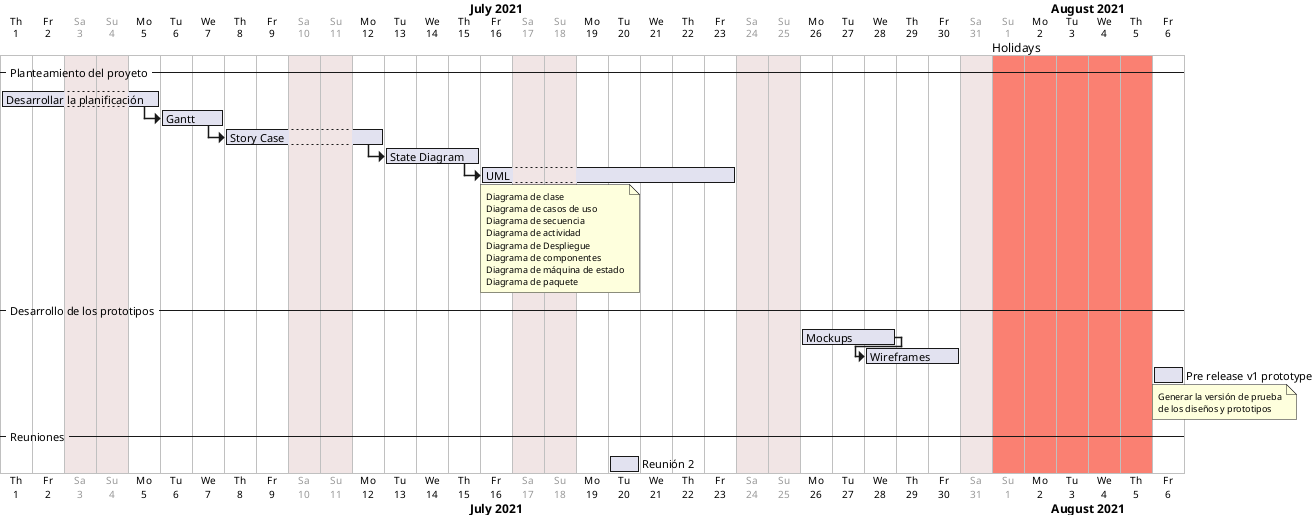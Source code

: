 @startgantt
'https://plantuml.com/es/gantt-diagram
'!theme amiga from https://raw.githubusercontent.com/plantuml/plantuml/master/themes
skinparam defaultFontName consolas
skinparam minClassWidth 100
skinparam conditionStyle inside
printscale daily zoom 2

saturday are closed
sunday are closed

Project starts the 1st of july 2021

-- Planteamiento del proyeto --
[Desarrollar la planificación] starts 2021-07-01 and lasts 3 days
'[Test prototype] lasts 3 days and starts 7 days before [Desarrollar la planificación]'s end
then [Gantt] lasts 2 days
then [Story Case] lasts 3 days
then [State Diagram] lasts 3 days
then [UML] lasts 6 days
'then [Presentación] is deleted
'[Presentación] happens at [UML]'s end

note bottom
  Diagrama de clase
  Diagrama de casos de uso
  Diagrama de secuencia
  Diagrama de actividad
  Diagrama de Despliegue
  Diagrama de componentes
  Diagrama de máquina de estado
  Diagrama de paquete
end note


-- Desarrollo de los prototipos --

[Mockups] starts 2021-07-25 and lasts 3 days
[Wireframes] lasts 3 days and starts 1 days before [Mockups]'s end

[Pre release v1 prototype] starts 2021-08-06 and lasts 1 days
note bottom
  Generar la versión de prueba
  de los diseños y prototipos
end note






2021-08-01 to 2021-08-05 are named [Holidays]
2021-08-01 to 2021-08-05 are colored in salmon


-- Reuniones --

'[Reunión 1] starts 2021-06-10
[Reunión 2] starts 2021-07-20

@endgantt
